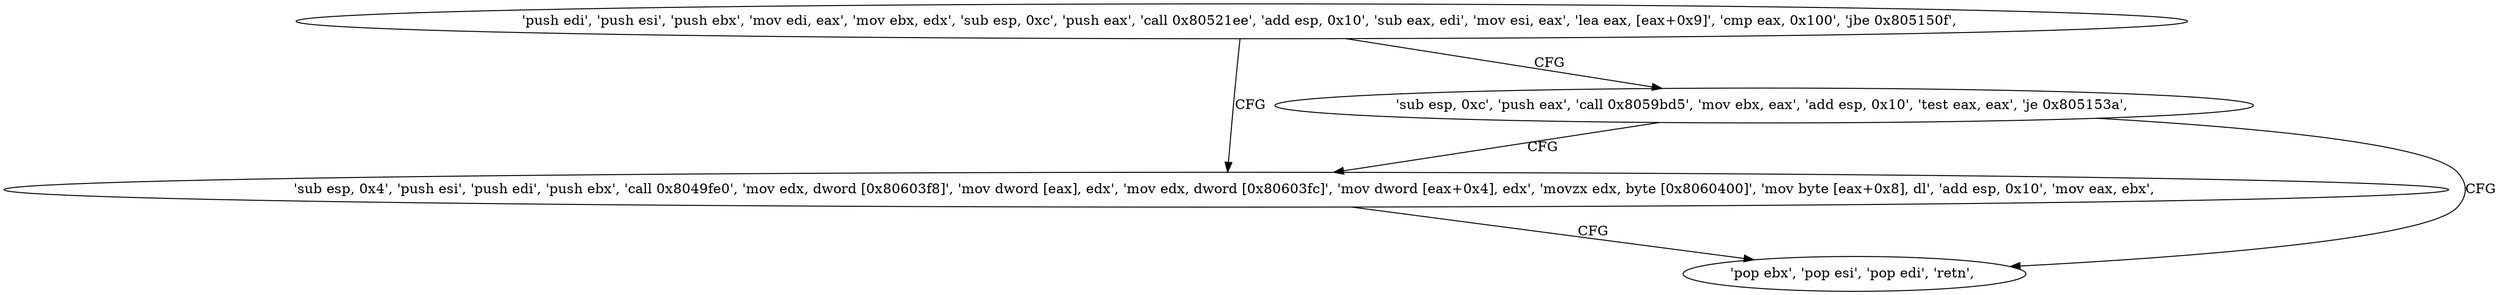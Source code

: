 digraph "func" {
"134550748" [label = "'push edi', 'push esi', 'push ebx', 'mov edi, eax', 'mov ebx, edx', 'sub esp, 0xc', 'push eax', 'call 0x80521ee', 'add esp, 0x10', 'sub eax, edi', 'mov esi, eax', 'lea eax, [eax+0x9]', 'cmp eax, 0x100', 'jbe 0x805150f', " ]
"134550799" [label = "'sub esp, 0x4', 'push esi', 'push edi', 'push ebx', 'call 0x8049fe0', 'mov edx, dword [0x80603f8]', 'mov dword [eax], edx', 'mov edx, dword [0x80603fc]', 'mov dword [eax+0x4], edx', 'movzx edx, byte [0x8060400]', 'mov byte [eax+0x8], dl', 'add esp, 0x10', 'mov eax, ebx', " ]
"134550781" [label = "'sub esp, 0xc', 'push eax', 'call 0x8059bd5', 'mov ebx, eax', 'add esp, 0x10', 'test eax, eax', 'je 0x805153a', " ]
"134550842" [label = "'pop ebx', 'pop esi', 'pop edi', 'retn', " ]
"134550748" -> "134550799" [ label = "CFG" ]
"134550748" -> "134550781" [ label = "CFG" ]
"134550799" -> "134550842" [ label = "CFG" ]
"134550781" -> "134550842" [ label = "CFG" ]
"134550781" -> "134550799" [ label = "CFG" ]
}
